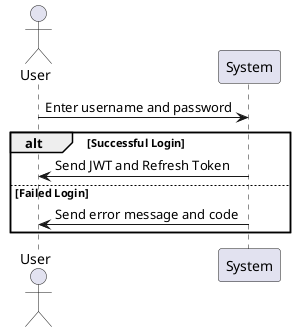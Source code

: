 @startuml
'https://plantuml.com/sequence-diagram

actor User
participant System
User -> System: Enter username and password

alt Successful Login

    System -> User: Send JWT and Refresh Token

else Failed Login

    System -> User: Send error message and code

end

@enduml